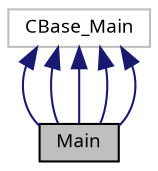 digraph "Main"
{
 // INTERACTIVE_SVG=YES
  bgcolor="transparent";
  edge [fontname="sans-serif",fontsize="9",labelfontname="sans-serif",labelfontsize="9"];
  node [fontname="sans-serif",fontsize="9",shape=record];
  Node1 [label="Main",height=0.2,width=0.4,color="black", fillcolor="grey75", style="filled", fontcolor="black"];
  Node2 -> Node1 [dir="back",color="midnightblue",fontsize="9",style="solid",fontname="sans-serif"];
  Node2 [label="CBase_Main",height=0.2,width=0.4,color="grey75"];
  Node2 -> Node1 [dir="back",color="midnightblue",fontsize="9",style="solid",fontname="sans-serif"];
  Node2 -> Node1 [dir="back",color="midnightblue",fontsize="9",style="solid",fontname="sans-serif"];
  Node2 -> Node1 [dir="back",color="midnightblue",fontsize="9",style="solid",fontname="sans-serif"];
  Node2 -> Node1 [dir="back",color="midnightblue",fontsize="9",style="solid",fontname="sans-serif"];
}
